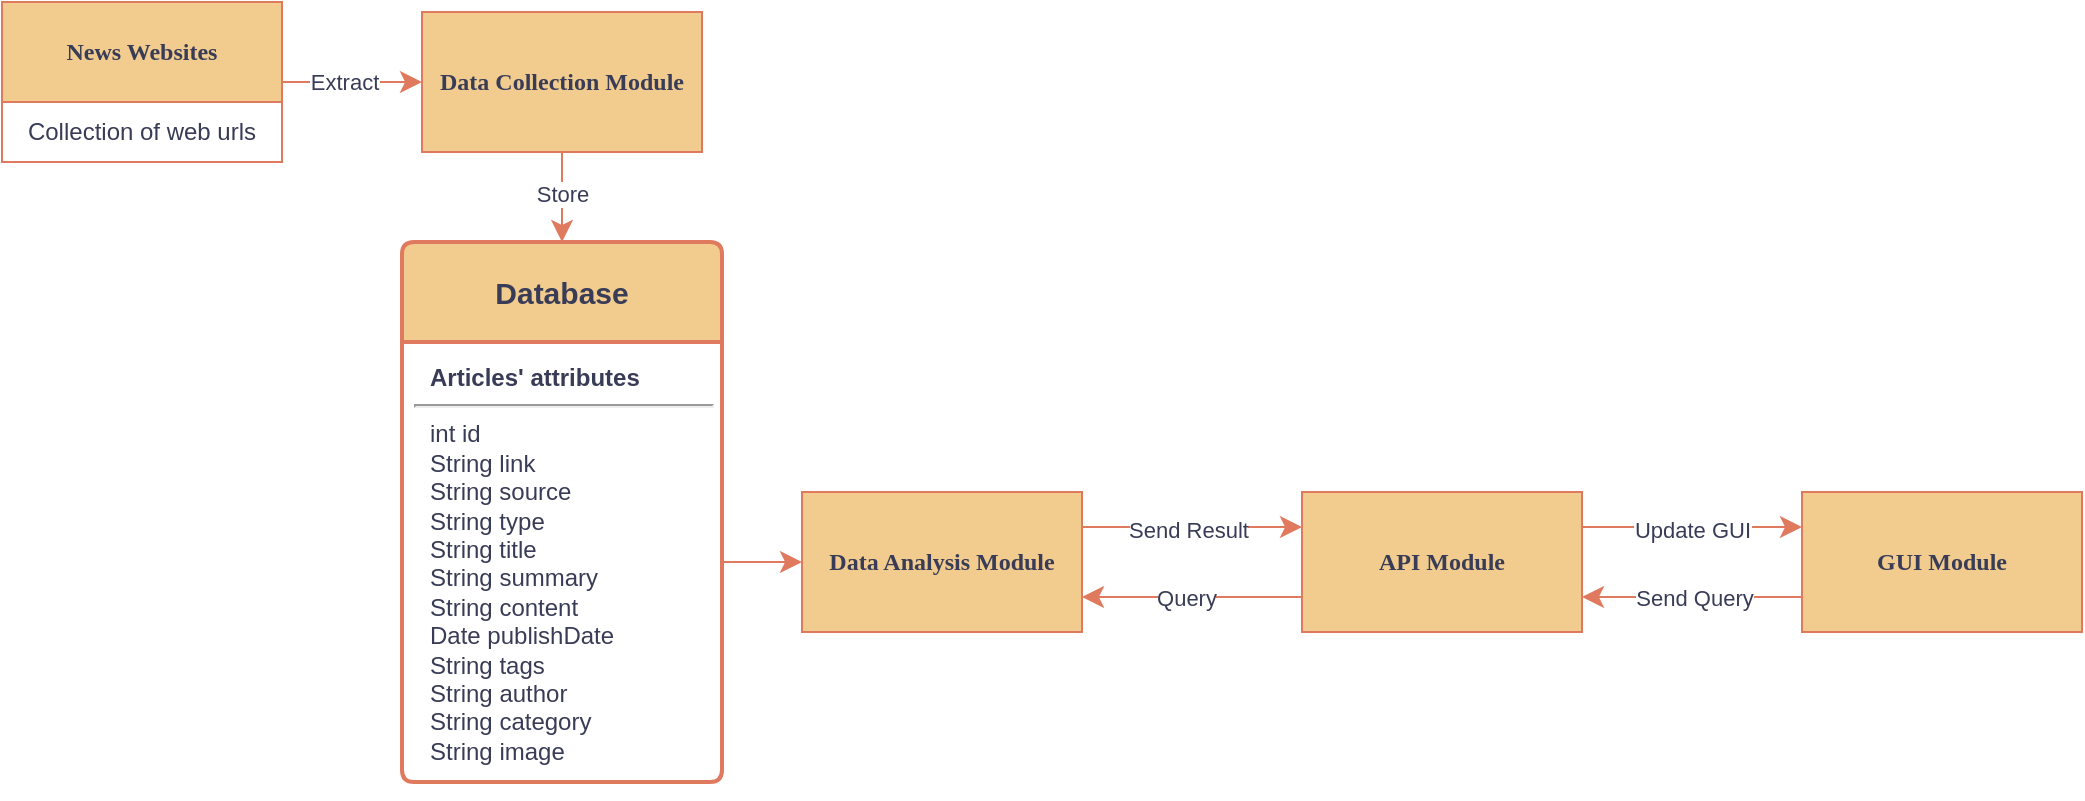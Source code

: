 <mxfile>
    <diagram name="Page-1" id="52a04d89-c75d-2922-d76d-85b35f80e030">
        <mxGraphModel dx="1063" dy="549" grid="1" gridSize="10" guides="1" tooltips="1" connect="1" arrows="1" fold="1" page="1" pageScale="1" pageWidth="1169" pageHeight="827" background="#ffffff" math="0" shadow="0">
            <root>
                <mxCell id="0"/>
                <mxCell id="1" parent="0"/>
                <mxCell id="1fdf3b25b50cf41e-27" value="" style="edgeStyle=none;html=1;labelBackgroundColor=none;startFill=0;startSize=8;endFill=1;endSize=8;fontFamily=Verdana;fontSize=12;strokeColor=#E07A5F;fontColor=default;entryX=0;entryY=0.5;entryDx=0;entryDy=0;exitX=1;exitY=0.5;exitDx=0;exitDy=0;" parent="1" source="E9xWMLLltAmGpABIkwgl-27" target="E9xWMLLltAmGpABIkwgl-3" edge="1">
                    <mxGeometry relative="1" as="geometry">
                        <mxPoint x="380" y="176.667" as="targetPoint"/>
                    </mxGeometry>
                </mxCell>
                <mxCell id="E9xWMLLltAmGpABIkwgl-33" value="Extract" style="edgeLabel;html=1;align=center;verticalAlign=middle;resizable=0;points=[];strokeColor=#E07A5F;fontColor=#393C56;fillColor=#F2CC8F;labelBackgroundColor=#FFFFFF;" parent="1fdf3b25b50cf41e-27" vertex="1" connectable="0">
                    <mxGeometry x="0.029" y="-1" relative="1" as="geometry">
                        <mxPoint x="-5" y="-1" as="offset"/>
                    </mxGeometry>
                </mxCell>
                <mxCell id="1fdf3b25b50cf41e-29" style="edgeStyle=none;html=1;labelBackgroundColor=none;startFill=0;startSize=8;endFill=1;endSize=8;fontFamily=Verdana;fontSize=12;strokeColor=#E07A5F;fontColor=default;exitX=0.5;exitY=1;exitDx=0;exitDy=0;entryX=0.5;entryY=0;entryDx=0;entryDy=0;" parent="1" source="E9xWMLLltAmGpABIkwgl-3" target="E9xWMLLltAmGpABIkwgl-19" edge="1">
                    <mxGeometry relative="1" as="geometry">
                        <mxPoint x="494.688" y="212" as="sourcePoint"/>
                        <mxPoint x="320" y="330" as="targetPoint"/>
                    </mxGeometry>
                </mxCell>
                <mxCell id="E9xWMLLltAmGpABIkwgl-32" value="Store" style="edgeLabel;html=1;align=center;verticalAlign=middle;resizable=0;points=[];strokeColor=#E07A5F;fontColor=#393C56;fillColor=#F2CC8F;labelBackgroundColor=#FFFFFF;" parent="1fdf3b25b50cf41e-29" vertex="1" connectable="0">
                    <mxGeometry x="-0.084" relative="1" as="geometry">
                        <mxPoint as="offset"/>
                    </mxGeometry>
                </mxCell>
                <mxCell id="1fdf3b25b50cf41e-40" style="edgeStyle=none;html=1;labelBackgroundColor=none;startFill=0;startSize=8;endFill=1;endSize=8;fontFamily=Verdana;fontSize=12;strokeColor=#E07A5F;fontColor=default;entryX=0;entryY=0.5;entryDx=0;entryDy=0;exitX=1;exitY=0.5;exitDx=0;exitDy=0;" parent="1" source="E9xWMLLltAmGpABIkwgl-20" target="E9xWMLLltAmGpABIkwgl-6" edge="1">
                    <mxGeometry relative="1" as="geometry">
                        <mxPoint x="390" y="355" as="sourcePoint"/>
                        <mxPoint x="450" y="340" as="targetPoint"/>
                    </mxGeometry>
                </mxCell>
                <mxCell id="1fdf3b25b50cf41e-44" value="" style="edgeStyle=none;html=1;labelBackgroundColor=none;startFill=0;startSize=8;endFill=1;endSize=8;fontFamily=Verdana;fontSize=12;strokeColor=#E07A5F;fontColor=default;exitX=0;exitY=0.75;exitDx=0;exitDy=0;entryX=1;entryY=0.75;entryDx=0;entryDy=0;" parent="1" source="E9xWMLLltAmGpABIkwgl-4" target="E9xWMLLltAmGpABIkwgl-6" edge="1">
                    <mxGeometry relative="1" as="geometry">
                        <mxPoint x="450" y="536" as="sourcePoint"/>
                        <mxPoint x="490" y="536" as="targetPoint"/>
                    </mxGeometry>
                </mxCell>
                <mxCell id="E9xWMLLltAmGpABIkwgl-37" value="Query" style="edgeLabel;html=1;align=center;verticalAlign=middle;resizable=0;points=[];strokeColor=#E07A5F;fontColor=#393C56;fillColor=#F2CC8F;labelBackgroundColor=#FFFFFF;" parent="1fdf3b25b50cf41e-44" vertex="1" connectable="0">
                    <mxGeometry x="0.087" relative="1" as="geometry">
                        <mxPoint x="2" as="offset"/>
                    </mxGeometry>
                </mxCell>
                <mxCell id="1fdf3b25b50cf41e-45" value="" style="edgeStyle=none;html=1;labelBackgroundColor=none;startFill=0;startSize=8;endFill=1;endSize=8;fontFamily=Verdana;fontSize=12;strokeColor=#E07A5F;fontColor=default;exitX=1;exitY=0.25;exitDx=0;exitDy=0;entryX=0;entryY=0.25;entryDx=0;entryDy=0;" parent="1" source="E9xWMLLltAmGpABIkwgl-6" target="E9xWMLLltAmGpABIkwgl-4" edge="1">
                    <mxGeometry relative="1" as="geometry">
                        <mxPoint x="560" y="510" as="sourcePoint"/>
                        <mxPoint x="560" y="427" as="targetPoint"/>
                    </mxGeometry>
                </mxCell>
                <mxCell id="E9xWMLLltAmGpABIkwgl-35" value="Send Result" style="edgeLabel;html=1;align=center;verticalAlign=middle;resizable=0;points=[];strokeColor=#E07A5F;fontColor=#393C56;fillColor=#F2CC8F;labelBackgroundColor=#FFFFFF;" parent="1fdf3b25b50cf41e-45" vertex="1" connectable="0">
                    <mxGeometry x="0.029" y="-2" relative="1" as="geometry">
                        <mxPoint x="-4" y="-1" as="offset"/>
                    </mxGeometry>
                </mxCell>
                <mxCell id="E9xWMLLltAmGpABIkwgl-3" value="&lt;b&gt;Data Collection Module&lt;/b&gt;" style="whiteSpace=wrap;html=1;rounded=0;shadow=0;comic=0;labelBackgroundColor=none;strokeWidth=1;fontFamily=Verdana;fontSize=12;align=center;fillColor=#F2CC8F;strokeColor=#E07A5F;fontColor=#393C56;" parent="1" vertex="1">
                    <mxGeometry x="270" y="220" width="140" height="70" as="geometry"/>
                </mxCell>
                <mxCell id="E9xWMLLltAmGpABIkwgl-4" value="&lt;b&gt;API Module&lt;/b&gt;" style="whiteSpace=wrap;html=1;rounded=0;shadow=0;comic=0;labelBackgroundColor=none;strokeWidth=1;fontFamily=Verdana;fontSize=12;align=center;fillColor=#F2CC8F;strokeColor=#E07A5F;fontColor=#393C56;" parent="1" vertex="1">
                    <mxGeometry x="710" y="460" width="140" height="70" as="geometry"/>
                </mxCell>
                <mxCell id="E9xWMLLltAmGpABIkwgl-5" value="&lt;b&gt;GUI Module&lt;/b&gt;" style="whiteSpace=wrap;html=1;rounded=0;shadow=0;comic=0;labelBackgroundColor=none;strokeWidth=1;fontFamily=Verdana;fontSize=12;align=center;fillColor=#F2CC8F;strokeColor=#E07A5F;fontColor=#393C56;" parent="1" vertex="1">
                    <mxGeometry x="960" y="460" width="140" height="70" as="geometry"/>
                </mxCell>
                <mxCell id="E9xWMLLltAmGpABIkwgl-6" value="&lt;b&gt;Data Analysis Module&lt;/b&gt;" style="whiteSpace=wrap;html=1;rounded=0;shadow=0;comic=0;labelBackgroundColor=none;strokeWidth=1;fontFamily=Verdana;fontSize=12;align=center;fillColor=#F2CC8F;strokeColor=#E07A5F;fontColor=#393C56;" parent="1" vertex="1">
                    <mxGeometry x="460" y="460" width="140" height="70" as="geometry"/>
                </mxCell>
                <mxCell id="E9xWMLLltAmGpABIkwgl-8" value="" style="edgeStyle=none;html=1;labelBackgroundColor=none;startFill=0;startSize=8;endFill=1;endSize=8;fontFamily=Verdana;fontSize=12;strokeColor=#E07A5F;fontColor=default;exitX=1;exitY=0.25;exitDx=0;exitDy=0;entryX=0;entryY=0.25;entryDx=0;entryDy=0;" parent="1" source="E9xWMLLltAmGpABIkwgl-4" target="E9xWMLLltAmGpABIkwgl-5" edge="1">
                    <mxGeometry relative="1" as="geometry">
                        <mxPoint x="560" y="353" as="sourcePoint"/>
                        <mxPoint x="620" y="353" as="targetPoint"/>
                    </mxGeometry>
                </mxCell>
                <mxCell id="E9xWMLLltAmGpABIkwgl-36" value="Update GUI" style="edgeLabel;html=1;align=center;verticalAlign=middle;resizable=0;points=[];strokeColor=#E07A5F;fontColor=#393C56;fillColor=#F2CC8F;labelBackgroundColor=#FFFFFF;" parent="E9xWMLLltAmGpABIkwgl-8" vertex="1" connectable="0">
                    <mxGeometry x="-0.015" y="2" relative="1" as="geometry">
                        <mxPoint x="1" y="3" as="offset"/>
                    </mxGeometry>
                </mxCell>
                <mxCell id="E9xWMLLltAmGpABIkwgl-9" value="" style="edgeStyle=none;html=1;labelBackgroundColor=none;startFill=0;startSize=8;endFill=1;endSize=8;fontFamily=Verdana;fontSize=12;strokeColor=#E07A5F;fontColor=default;exitX=0;exitY=0.75;exitDx=0;exitDy=0;entryX=1;entryY=0.75;entryDx=0;entryDy=0;" parent="1" source="E9xWMLLltAmGpABIkwgl-5" target="E9xWMLLltAmGpABIkwgl-4" edge="1">
                    <mxGeometry relative="1" as="geometry">
                        <mxPoint x="740" y="353" as="sourcePoint"/>
                        <mxPoint x="810" y="353" as="targetPoint"/>
                    </mxGeometry>
                </mxCell>
                <mxCell id="E9xWMLLltAmGpABIkwgl-38" value="Send Query" style="edgeLabel;html=1;align=center;verticalAlign=middle;resizable=0;points=[];strokeColor=#E07A5F;fontColor=#393C56;fillColor=#F2CC8F;labelBackgroundColor=#FFFFFF;" parent="E9xWMLLltAmGpABIkwgl-9" vertex="1" connectable="0">
                    <mxGeometry x="-0.076" y="1" relative="1" as="geometry">
                        <mxPoint x="-3" y="-1" as="offset"/>
                    </mxGeometry>
                </mxCell>
                <mxCell id="E9xWMLLltAmGpABIkwgl-19" value="&lt;b style=&quot;font-size: 15px; text-wrap: nowrap;&quot;&gt;Database&lt;/b&gt;" style="swimlane;childLayout=stackLayout;horizontal=1;startSize=50;horizontalStack=0;rounded=1;fontSize=14;fontStyle=0;strokeWidth=2;resizeParent=0;resizeLast=1;shadow=0;dashed=0;align=center;arcSize=4;whiteSpace=wrap;html=1;strokeColor=#E07A5F;fontColor=#393C56;fillColor=#F2CC8F;verticalAlign=middle;" parent="1" vertex="1">
                    <mxGeometry x="260" y="335" width="160" height="270" as="geometry">
                        <mxRectangle x="200" y="260" width="110" height="50" as="alternateBounds"/>
                    </mxGeometry>
                </mxCell>
                <mxCell id="E9xWMLLltAmGpABIkwgl-20" value="&lt;p style=&quot;text-align: center; margin: 4px 0px 0px; font-size: 15px;&quot;&gt;&lt;/p&gt;&lt;p style=&quot;text-align: justify; margin: 0px 0px 0px 8px;&quot;&gt;&lt;b&gt;Articles' attributes&amp;nbsp; &amp;nbsp; &amp;nbsp; &amp;nbsp; &amp;nbsp; &amp;nbsp;&lt;/b&gt;&lt;/p&gt;&lt;hr&gt;&lt;p style=&quot;margin: 0px 0px 0px 8px;&quot;&gt;int id&lt;/p&gt;&lt;p style=&quot;margin: 0px 0px 0px 8px;&quot;&gt;String link&lt;/p&gt;&lt;p style=&quot;margin: 0px 0px 0px 8px;&quot;&gt;String source&lt;/p&gt;&lt;p style=&quot;margin: 0px 0px 0px 8px;&quot;&gt;String type&lt;/p&gt;&lt;p style=&quot;margin: 0px 0px 0px 8px;&quot;&gt;String title&lt;/p&gt;&lt;p style=&quot;margin: 0px 0px 0px 8px;&quot;&gt;&lt;span style=&quot;background-color: initial;&quot;&gt;String&amp;nbsp;&lt;/span&gt;summary&lt;/p&gt;&lt;p style=&quot;margin: 0px 0px 0px 8px;&quot;&gt;&lt;span style=&quot;background-color: initial;&quot;&gt;String&amp;nbsp;&lt;/span&gt;content&lt;/p&gt;&lt;p style=&quot;margin: 0px 0px 0px 8px;&quot;&gt;Date publishDate&lt;/p&gt;&lt;p style=&quot;margin: 0px 0px 0px 8px;&quot;&gt;&lt;span style=&quot;background-color: initial;&quot;&gt;String&amp;nbsp;&lt;/span&gt;tags&lt;/p&gt;&lt;p style=&quot;margin: 0px 0px 0px 8px;&quot;&gt;&lt;span style=&quot;background-color: initial;&quot;&gt;String&amp;nbsp;&lt;/span&gt;author&lt;/p&gt;&lt;p style=&quot;margin: 0px 0px 0px 8px;&quot;&gt;&lt;span style=&quot;background-color: initial;&quot;&gt;String&amp;nbsp;&lt;/span&gt;category&lt;/p&gt;&lt;p style=&quot;margin: 0px 0px 0px 8px;&quot;&gt;&lt;span style=&quot;background-color: initial;&quot;&gt;String&amp;nbsp;&lt;/span&gt;image&lt;br&gt;&lt;/p&gt;" style="align=left;strokeColor=none;fillColor=none;spacingLeft=4;fontSize=12;verticalAlign=top;resizable=0;rotatable=0;part=1;html=1;fontColor=#393C56;" parent="E9xWMLLltAmGpABIkwgl-19" vertex="1">
                    <mxGeometry y="50" width="160" height="220" as="geometry"/>
                </mxCell>
                <mxCell id="E9xWMLLltAmGpABIkwgl-21" style="edgeStyle=orthogonalEdgeStyle;rounded=0;orthogonalLoop=1;jettySize=auto;html=1;exitX=0.5;exitY=1;exitDx=0;exitDy=0;strokeColor=#E07A5F;fontColor=#393C56;fillColor=#F2CC8F;" parent="E9xWMLLltAmGpABIkwgl-19" source="E9xWMLLltAmGpABIkwgl-20" target="E9xWMLLltAmGpABIkwgl-20" edge="1">
                    <mxGeometry relative="1" as="geometry"/>
                </mxCell>
                <mxCell id="E9xWMLLltAmGpABIkwgl-27" value="&lt;b style=&quot;font-family: Verdana;&quot;&gt;News Websites&lt;/b&gt;" style="swimlane;fontStyle=1;align=center;verticalAlign=middle;childLayout=stackLayout;horizontal=1;startSize=50;horizontalStack=0;resizeParent=1;resizeParentMax=0;resizeLast=0;collapsible=1;marginBottom=0;whiteSpace=wrap;html=1;strokeColor=#E07A5F;fontColor=#393C56;fillColor=#F2CC8F;" parent="1" vertex="1">
                    <mxGeometry x="60" y="215" width="140" height="80" as="geometry">
                        <mxRectangle x="20" y="145" width="140" height="50" as="alternateBounds"/>
                    </mxGeometry>
                </mxCell>
                <mxCell id="E9xWMLLltAmGpABIkwgl-28" value="Collection of web urls" style="text;strokeColor=none;fillColor=none;align=center;verticalAlign=middle;spacingLeft=4;spacingRight=4;overflow=hidden;rotatable=0;points=[[0,0.5],[1,0.5]];portConstraint=eastwest;whiteSpace=wrap;html=1;fontColor=#393C56;" parent="E9xWMLLltAmGpABIkwgl-27" vertex="1">
                    <mxGeometry y="50" width="140" height="30" as="geometry"/>
                </mxCell>
            </root>
        </mxGraphModel>
    </diagram>
</mxfile>
